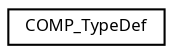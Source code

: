 digraph "Graphical Class Hierarchy"
{
  edge [fontname="Sans",fontsize="8",labelfontname="Sans",labelfontsize="8"];
  node [fontname="Sans",fontsize="8",shape=record];
  rankdir="LR";
  Node1 [label="COMP_TypeDef",height=0.2,width=0.4,color="black", fillcolor="white", style="filled",URL="$struct_c_o_m_p___type_def.html",tooltip="Comparator. "];
}

